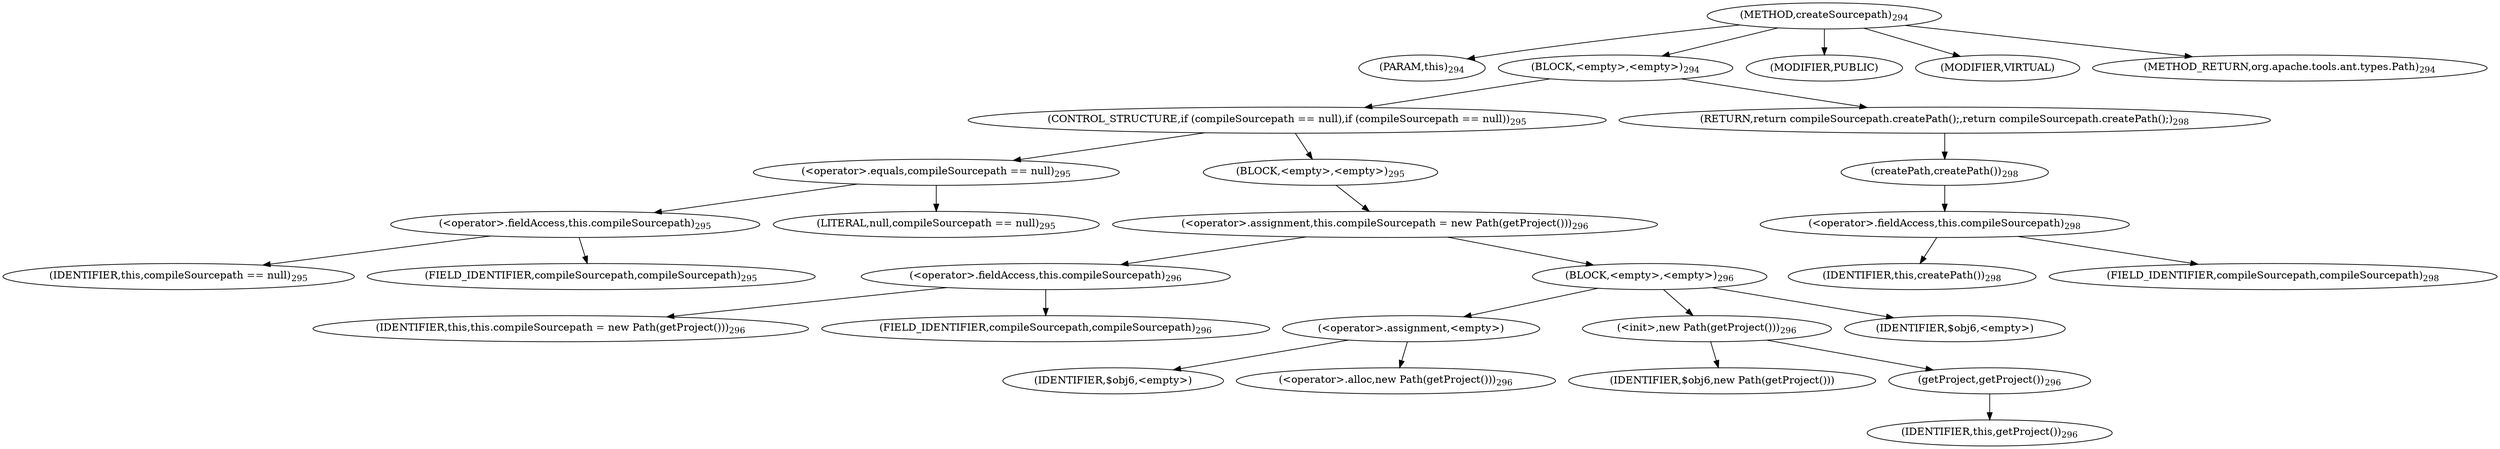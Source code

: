 digraph "createSourcepath" {  
"579" [label = <(METHOD,createSourcepath)<SUB>294</SUB>> ]
"14" [label = <(PARAM,this)<SUB>294</SUB>> ]
"580" [label = <(BLOCK,&lt;empty&gt;,&lt;empty&gt;)<SUB>294</SUB>> ]
"581" [label = <(CONTROL_STRUCTURE,if (compileSourcepath == null),if (compileSourcepath == null))<SUB>295</SUB>> ]
"582" [label = <(&lt;operator&gt;.equals,compileSourcepath == null)<SUB>295</SUB>> ]
"583" [label = <(&lt;operator&gt;.fieldAccess,this.compileSourcepath)<SUB>295</SUB>> ]
"584" [label = <(IDENTIFIER,this,compileSourcepath == null)<SUB>295</SUB>> ]
"585" [label = <(FIELD_IDENTIFIER,compileSourcepath,compileSourcepath)<SUB>295</SUB>> ]
"586" [label = <(LITERAL,null,compileSourcepath == null)<SUB>295</SUB>> ]
"587" [label = <(BLOCK,&lt;empty&gt;,&lt;empty&gt;)<SUB>295</SUB>> ]
"588" [label = <(&lt;operator&gt;.assignment,this.compileSourcepath = new Path(getProject()))<SUB>296</SUB>> ]
"589" [label = <(&lt;operator&gt;.fieldAccess,this.compileSourcepath)<SUB>296</SUB>> ]
"590" [label = <(IDENTIFIER,this,this.compileSourcepath = new Path(getProject()))<SUB>296</SUB>> ]
"591" [label = <(FIELD_IDENTIFIER,compileSourcepath,compileSourcepath)<SUB>296</SUB>> ]
"592" [label = <(BLOCK,&lt;empty&gt;,&lt;empty&gt;)<SUB>296</SUB>> ]
"593" [label = <(&lt;operator&gt;.assignment,&lt;empty&gt;)> ]
"594" [label = <(IDENTIFIER,$obj6,&lt;empty&gt;)> ]
"595" [label = <(&lt;operator&gt;.alloc,new Path(getProject()))<SUB>296</SUB>> ]
"596" [label = <(&lt;init&gt;,new Path(getProject()))<SUB>296</SUB>> ]
"597" [label = <(IDENTIFIER,$obj6,new Path(getProject()))> ]
"598" [label = <(getProject,getProject())<SUB>296</SUB>> ]
"13" [label = <(IDENTIFIER,this,getProject())<SUB>296</SUB>> ]
"599" [label = <(IDENTIFIER,$obj6,&lt;empty&gt;)> ]
"600" [label = <(RETURN,return compileSourcepath.createPath();,return compileSourcepath.createPath();)<SUB>298</SUB>> ]
"601" [label = <(createPath,createPath())<SUB>298</SUB>> ]
"602" [label = <(&lt;operator&gt;.fieldAccess,this.compileSourcepath)<SUB>298</SUB>> ]
"603" [label = <(IDENTIFIER,this,createPath())<SUB>298</SUB>> ]
"604" [label = <(FIELD_IDENTIFIER,compileSourcepath,compileSourcepath)<SUB>298</SUB>> ]
"605" [label = <(MODIFIER,PUBLIC)> ]
"606" [label = <(MODIFIER,VIRTUAL)> ]
"607" [label = <(METHOD_RETURN,org.apache.tools.ant.types.Path)<SUB>294</SUB>> ]
  "579" -> "14" 
  "579" -> "580" 
  "579" -> "605" 
  "579" -> "606" 
  "579" -> "607" 
  "580" -> "581" 
  "580" -> "600" 
  "581" -> "582" 
  "581" -> "587" 
  "582" -> "583" 
  "582" -> "586" 
  "583" -> "584" 
  "583" -> "585" 
  "587" -> "588" 
  "588" -> "589" 
  "588" -> "592" 
  "589" -> "590" 
  "589" -> "591" 
  "592" -> "593" 
  "592" -> "596" 
  "592" -> "599" 
  "593" -> "594" 
  "593" -> "595" 
  "596" -> "597" 
  "596" -> "598" 
  "598" -> "13" 
  "600" -> "601" 
  "601" -> "602" 
  "602" -> "603" 
  "602" -> "604" 
}
